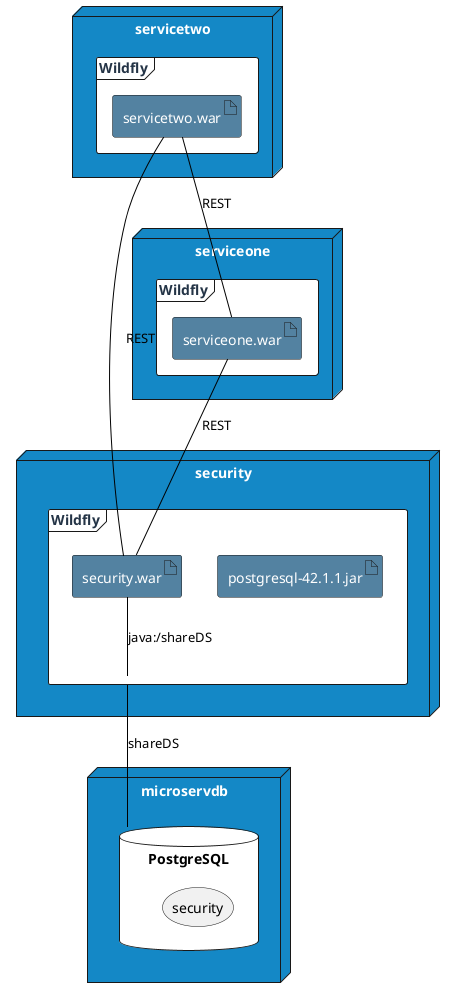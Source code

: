 @startuml

hide stereotype

skinparam {
    arrowColor black
}

skinparam artifact {
    backgroundColor #5382a1
    fontColor white
}

skinparam database {
    backgroundColor white
}

skinparam frame {
    backgroundColor white
    fontColor #243446
}

skinparam node<<container>> {
    backgroundColor #1488c6
    fontColor white
    fontStyle bold
}

node microservdb <<container>> {
    database db as "PostgreSQL" {
        storage securityschema as "security"
    }
}

node security <<container>> {
    frame wf1 as "Wildfly" {
        artifact jdbcdriver as "postgresql-42.1.1.jar"
        artifact security.war
    }
}

node serviceone <<container>> {
    frame wf2 as "Wildfly" {
        artifact serviceone.war
    }
}

node servicetwo <<container>> {
    frame wf3 as "Wildfly" {
        artifact servicetwo.war
    }
}

wf1 -- db : shareDS
security.war -- wf1 : java:/shareDS

serviceone.war -- security.war : REST
servicetwo.war -- security.war : REST
servicetwo.war -- serviceone.war : REST

@enduml
